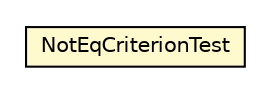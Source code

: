 #!/usr/local/bin/dot
#
# Class diagram 
# Generated by UMLGraph version R5_6_6-8-g8d7759 (http://www.umlgraph.org/)
#

digraph G {
	edge [fontname="Helvetica",fontsize=10,labelfontname="Helvetica",labelfontsize=10];
	node [fontname="Helvetica",fontsize=10,shape=plaintext];
	nodesep=0.25;
	ranksep=0.5;
	// org.dayatang.domain.internal.NotEqCriterionTest
	c34663 [label=<<table title="org.dayatang.domain.internal.NotEqCriterionTest" border="0" cellborder="1" cellspacing="0" cellpadding="2" port="p" bgcolor="lemonChiffon" href="./NotEqCriterionTest.html">
		<tr><td><table border="0" cellspacing="0" cellpadding="1">
<tr><td align="center" balign="center"> NotEqCriterionTest </td></tr>
		</table></td></tr>
		</table>>, URL="./NotEqCriterionTest.html", fontname="Helvetica", fontcolor="black", fontsize=10.0];
}

